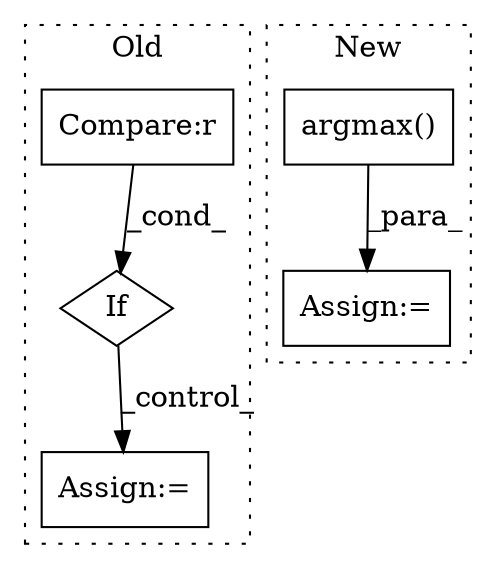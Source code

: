 digraph G {
subgraph cluster0 {
1 [label="If" a="96" s="19975" l="3" shape="diamond"];
4 [label="Compare:r" a="40" s="19933" l="13" shape="box"];
5 [label="Assign:=" a="68" s="20108" l="3" shape="box"];
label = "Old";
style="dotted";
}
subgraph cluster1 {
2 [label="argmax()" a="75" s="18484,18500" l="10,9" shape="box"];
3 [label="Assign:=" a="68" s="18481" l="3" shape="box"];
label = "New";
style="dotted";
}
1 -> 5 [label="_control_"];
2 -> 3 [label="_para_"];
4 -> 1 [label="_cond_"];
}